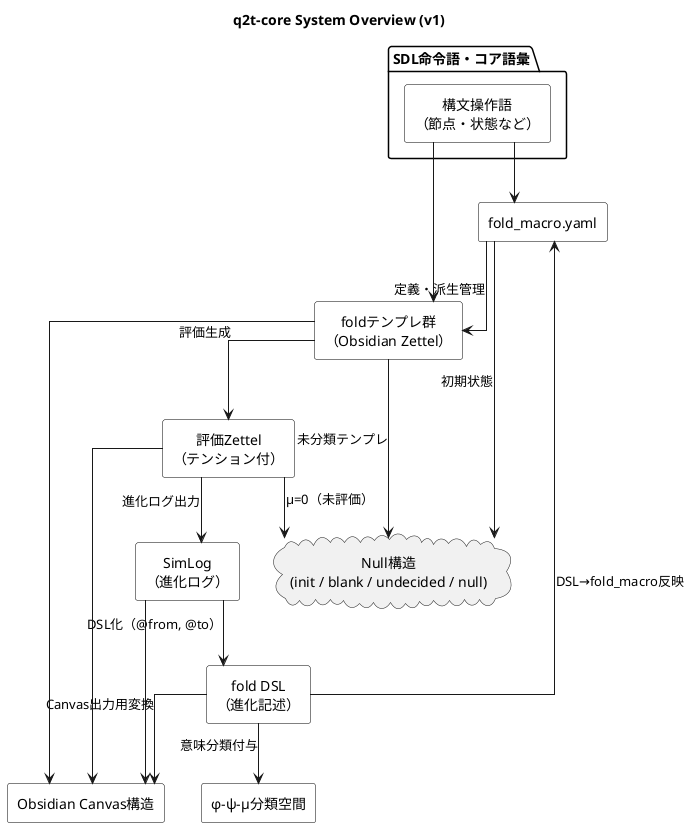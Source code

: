@startuml q2t_system_overview

title q2t-core System Overview (v1)

skinparam linetype ortho
skinparam defaultTextAlignment center
skinparam rectangle {
    BackgroundColor White
    BorderColor Black
}

'==== Core System Entities ====
rectangle "fold_macro.yaml" as FM {
}

rectangle "foldテンプレ群\n（Obsidian Zettel）" as FT
rectangle "評価Zettel\n（テンション付）" as EV
rectangle "SimLog\n（進化ログ）" as SL
rectangle "fold DSL\n（進化記述）" as DSL
rectangle "Obsidian Canvas構造" as CN
rectangle "φ–ψ–μ分類空間" as SPACE

'==== Null構造 ====
cloud "Null構造\n(init / blank / undecided / null)" as NULL

'==== コア語彙・SDL ====
package "SDL命令語・コア語彙" {
  rectangle "構文操作語\n（節点・状態など）" as SDL
}

'==== DSL連携 ====
FM --> FT : 定義・派生管理
FT --> EV : 評価生成
EV --> SL : 進化ログ出力
SL --> DSL : DSL化（@from, @to）
DSL --> FM : DSL→fold_macro反映
DSL --> CN : Canvas出力用変換
DSL --> SPACE : 意味分類付与

FT --> CN
EV --> CN
SL --> CN

FM --> NULL : 初期状態
FT --> NULL : 未分類テンプレ
EV --> NULL : μ=0（未評価）

SDL --> FM
SDL --> FT

@enduml
